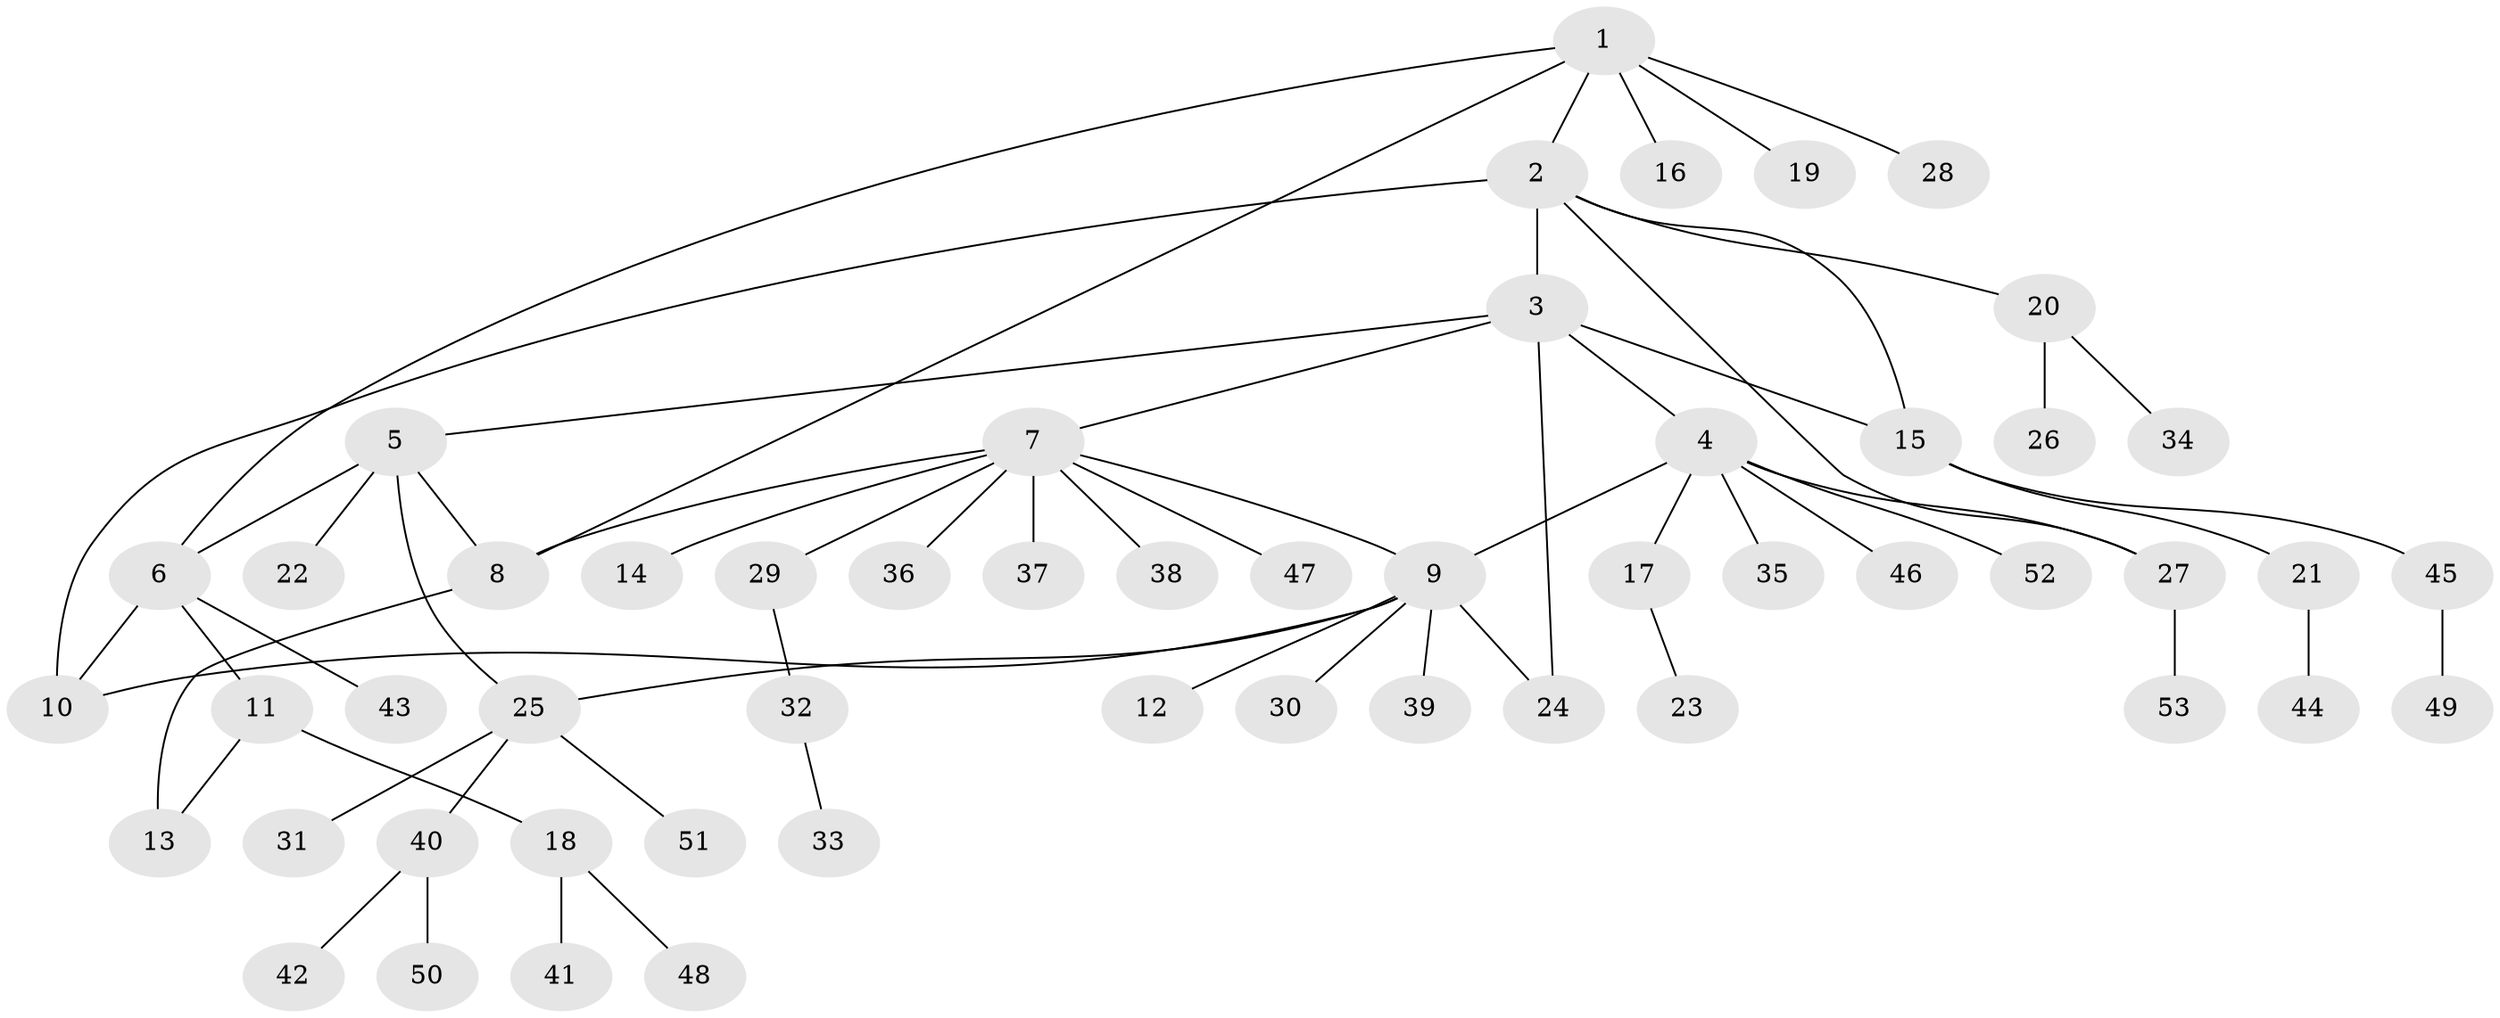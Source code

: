 // Generated by graph-tools (version 1.1) at 2025/16/03/09/25 04:16:02]
// undirected, 53 vertices, 63 edges
graph export_dot {
graph [start="1"]
  node [color=gray90,style=filled];
  1;
  2;
  3;
  4;
  5;
  6;
  7;
  8;
  9;
  10;
  11;
  12;
  13;
  14;
  15;
  16;
  17;
  18;
  19;
  20;
  21;
  22;
  23;
  24;
  25;
  26;
  27;
  28;
  29;
  30;
  31;
  32;
  33;
  34;
  35;
  36;
  37;
  38;
  39;
  40;
  41;
  42;
  43;
  44;
  45;
  46;
  47;
  48;
  49;
  50;
  51;
  52;
  53;
  1 -- 2;
  1 -- 6;
  1 -- 8;
  1 -- 16;
  1 -- 19;
  1 -- 28;
  2 -- 3;
  2 -- 10;
  2 -- 15;
  2 -- 20;
  2 -- 27;
  3 -- 4;
  3 -- 5;
  3 -- 7;
  3 -- 15;
  3 -- 24;
  4 -- 9;
  4 -- 17;
  4 -- 27;
  4 -- 35;
  4 -- 46;
  4 -- 52;
  5 -- 6;
  5 -- 8;
  5 -- 22;
  5 -- 25;
  6 -- 10;
  6 -- 11;
  6 -- 43;
  7 -- 8;
  7 -- 9;
  7 -- 14;
  7 -- 29;
  7 -- 36;
  7 -- 37;
  7 -- 38;
  7 -- 47;
  8 -- 13;
  9 -- 10;
  9 -- 12;
  9 -- 24;
  9 -- 25;
  9 -- 30;
  9 -- 39;
  11 -- 13;
  11 -- 18;
  15 -- 21;
  15 -- 45;
  17 -- 23;
  18 -- 41;
  18 -- 48;
  20 -- 26;
  20 -- 34;
  21 -- 44;
  25 -- 31;
  25 -- 40;
  25 -- 51;
  27 -- 53;
  29 -- 32;
  32 -- 33;
  40 -- 42;
  40 -- 50;
  45 -- 49;
}
